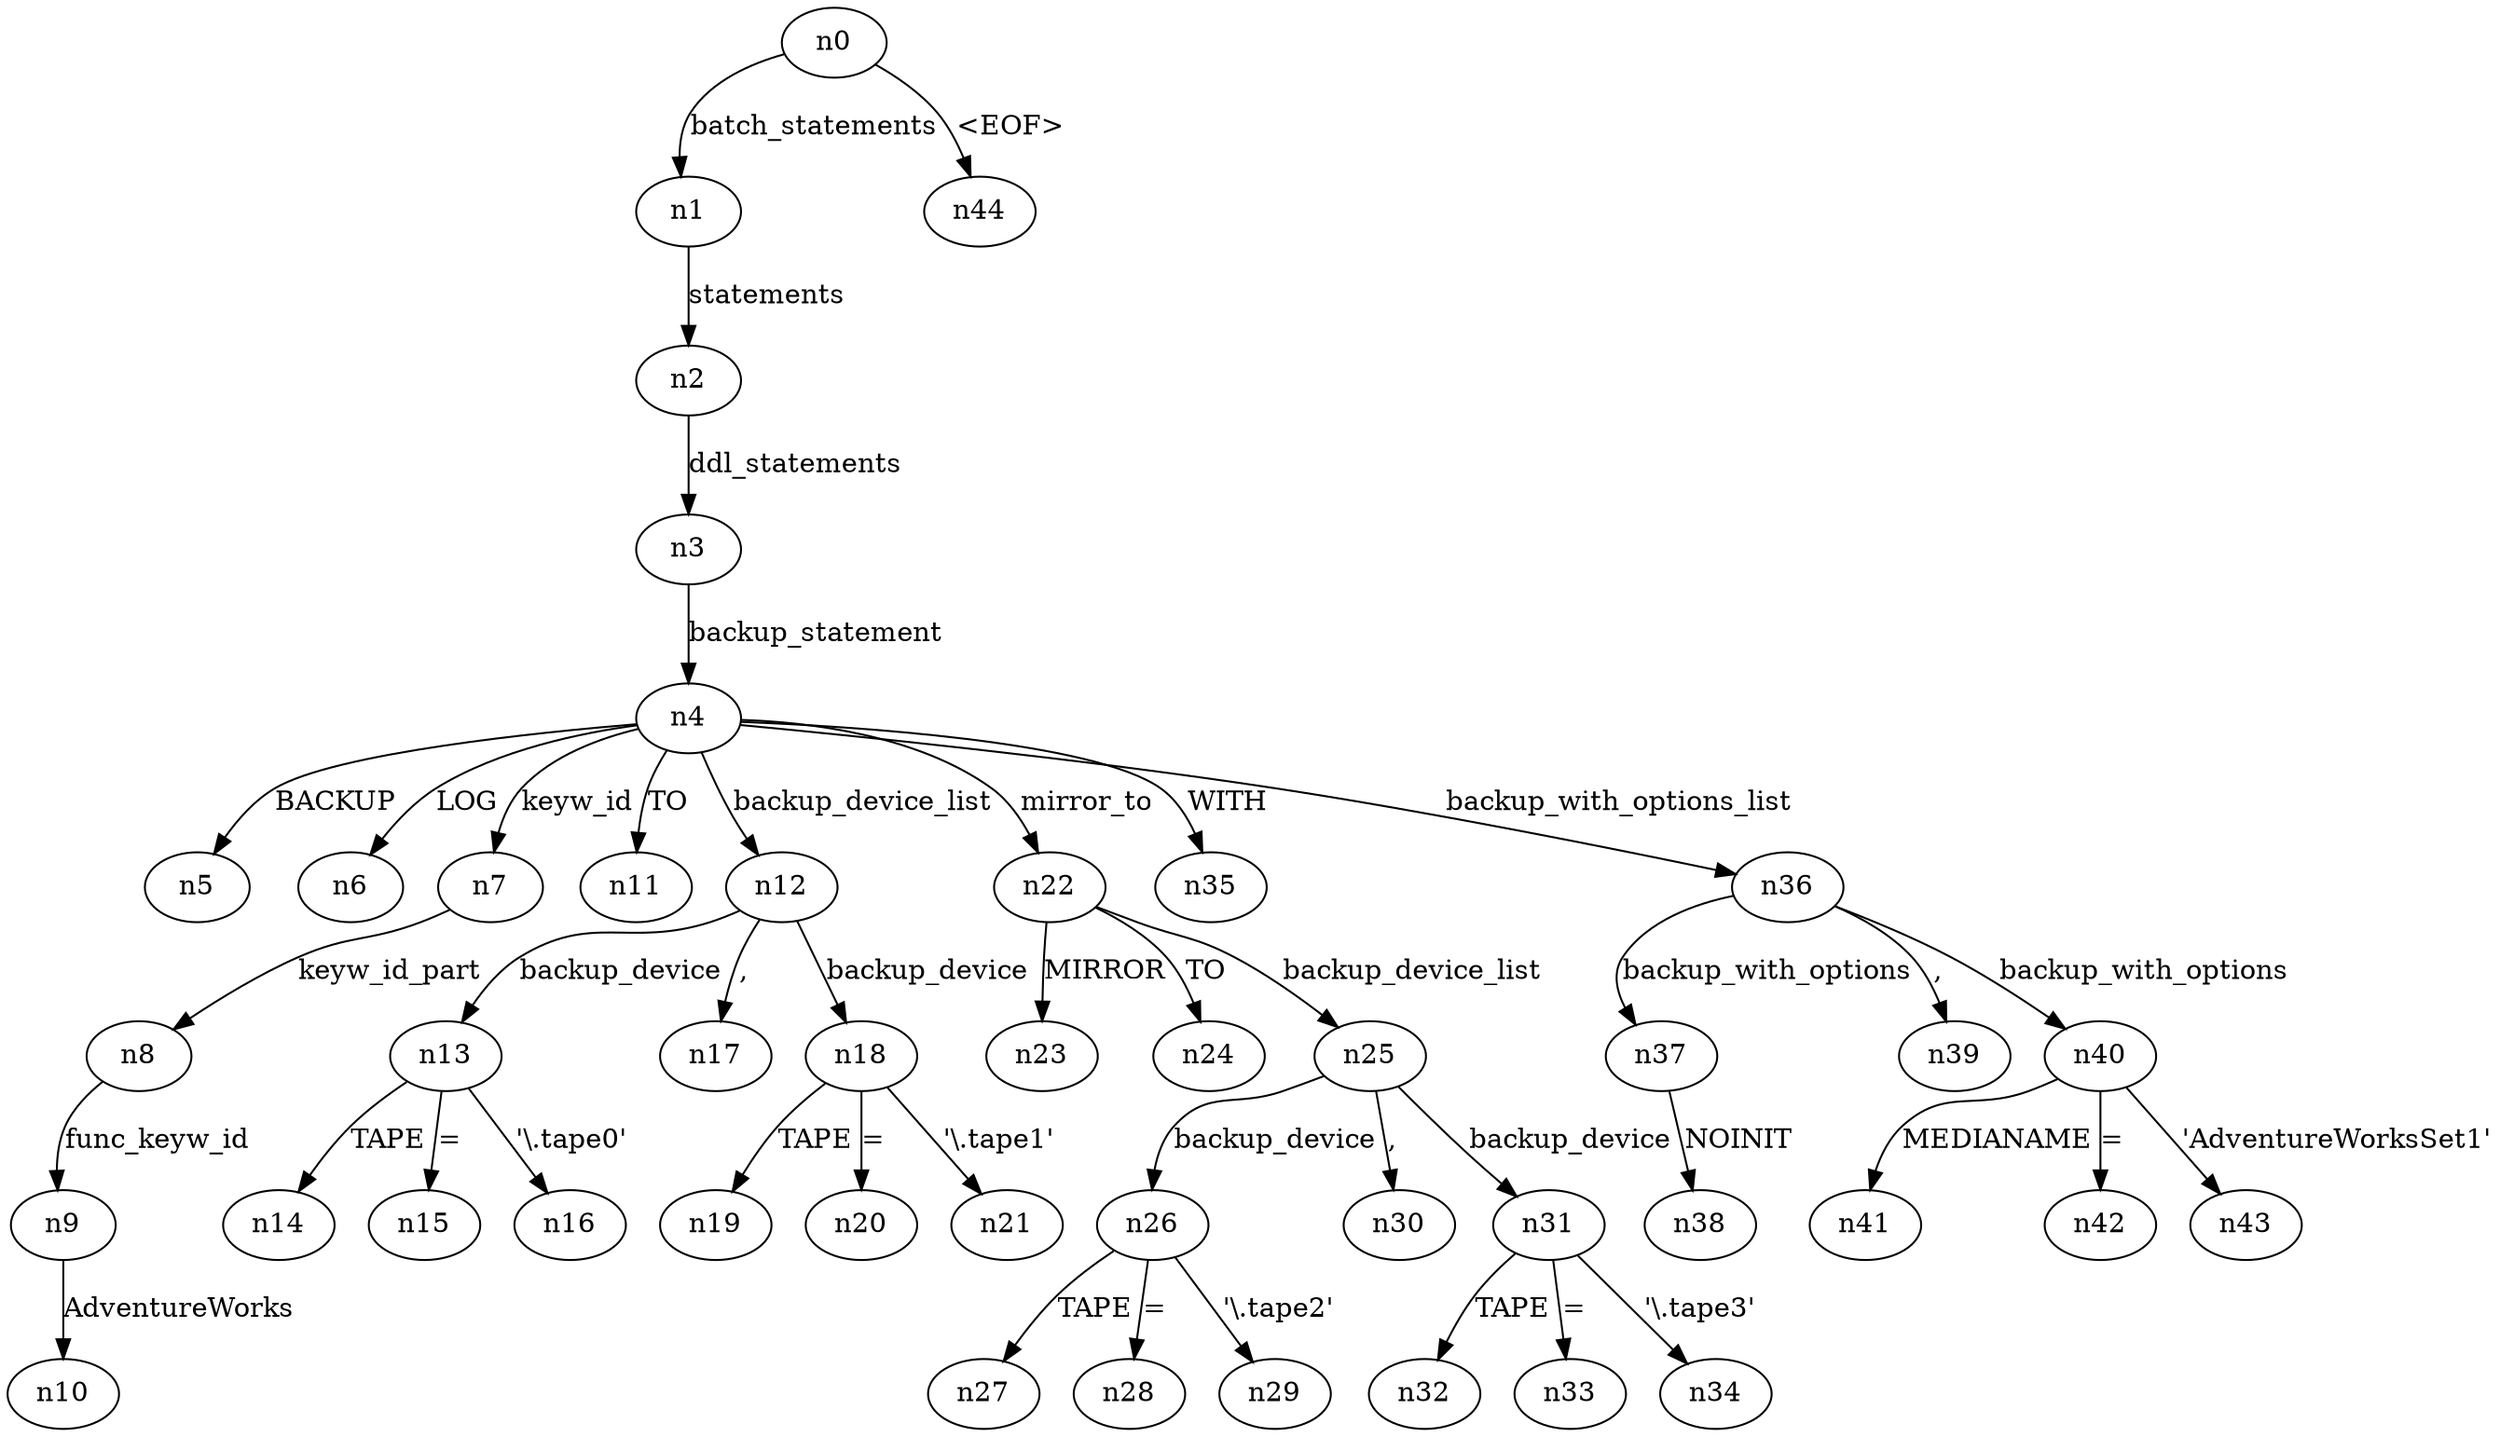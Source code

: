 digraph ParseTree {
  n0 -> n1 [label="batch_statements"];
  n1 -> n2 [label="statements"];
  n2 -> n3 [label="ddl_statements"];
  n3 -> n4 [label="backup_statement"];
  n4 -> n5 [label="BACKUP"];
  n4 -> n6 [label="LOG"];
  n4 -> n7 [label="keyw_id"];
  n7 -> n8 [label="keyw_id_part"];
  n8 -> n9 [label="func_keyw_id"];
  n9 -> n10 [label="AdventureWorks"];
  n4 -> n11 [label="TO"];
  n4 -> n12 [label="backup_device_list"];
  n12 -> n13 [label="backup_device"];
  n13 -> n14 [label="TAPE"];
  n13 -> n15 [label="="];
  n13 -> n16 [label="'\\.\tape0'"];
  n12 -> n17 [label=","];
  n12 -> n18 [label="backup_device"];
  n18 -> n19 [label="TAPE"];
  n18 -> n20 [label="="];
  n18 -> n21 [label="'\\.\tape1'"];
  n4 -> n22 [label="mirror_to"];
  n22 -> n23 [label="MIRROR"];
  n22 -> n24 [label="TO"];
  n22 -> n25 [label="backup_device_list"];
  n25 -> n26 [label="backup_device"];
  n26 -> n27 [label="TAPE"];
  n26 -> n28 [label="="];
  n26 -> n29 [label="'\\.\tape2'"];
  n25 -> n30 [label=","];
  n25 -> n31 [label="backup_device"];
  n31 -> n32 [label="TAPE"];
  n31 -> n33 [label="="];
  n31 -> n34 [label="'\\.\tape3'"];
  n4 -> n35 [label="WITH"];
  n4 -> n36 [label="backup_with_options_list"];
  n36 -> n37 [label="backup_with_options"];
  n37 -> n38 [label="NOINIT"];
  n36 -> n39 [label=","];
  n36 -> n40 [label="backup_with_options"];
  n40 -> n41 [label="MEDIANAME"];
  n40 -> n42 [label="="];
  n40 -> n43 [label="'AdventureWorksSet1'"];
  n0 -> n44 [label="<EOF>"];
}